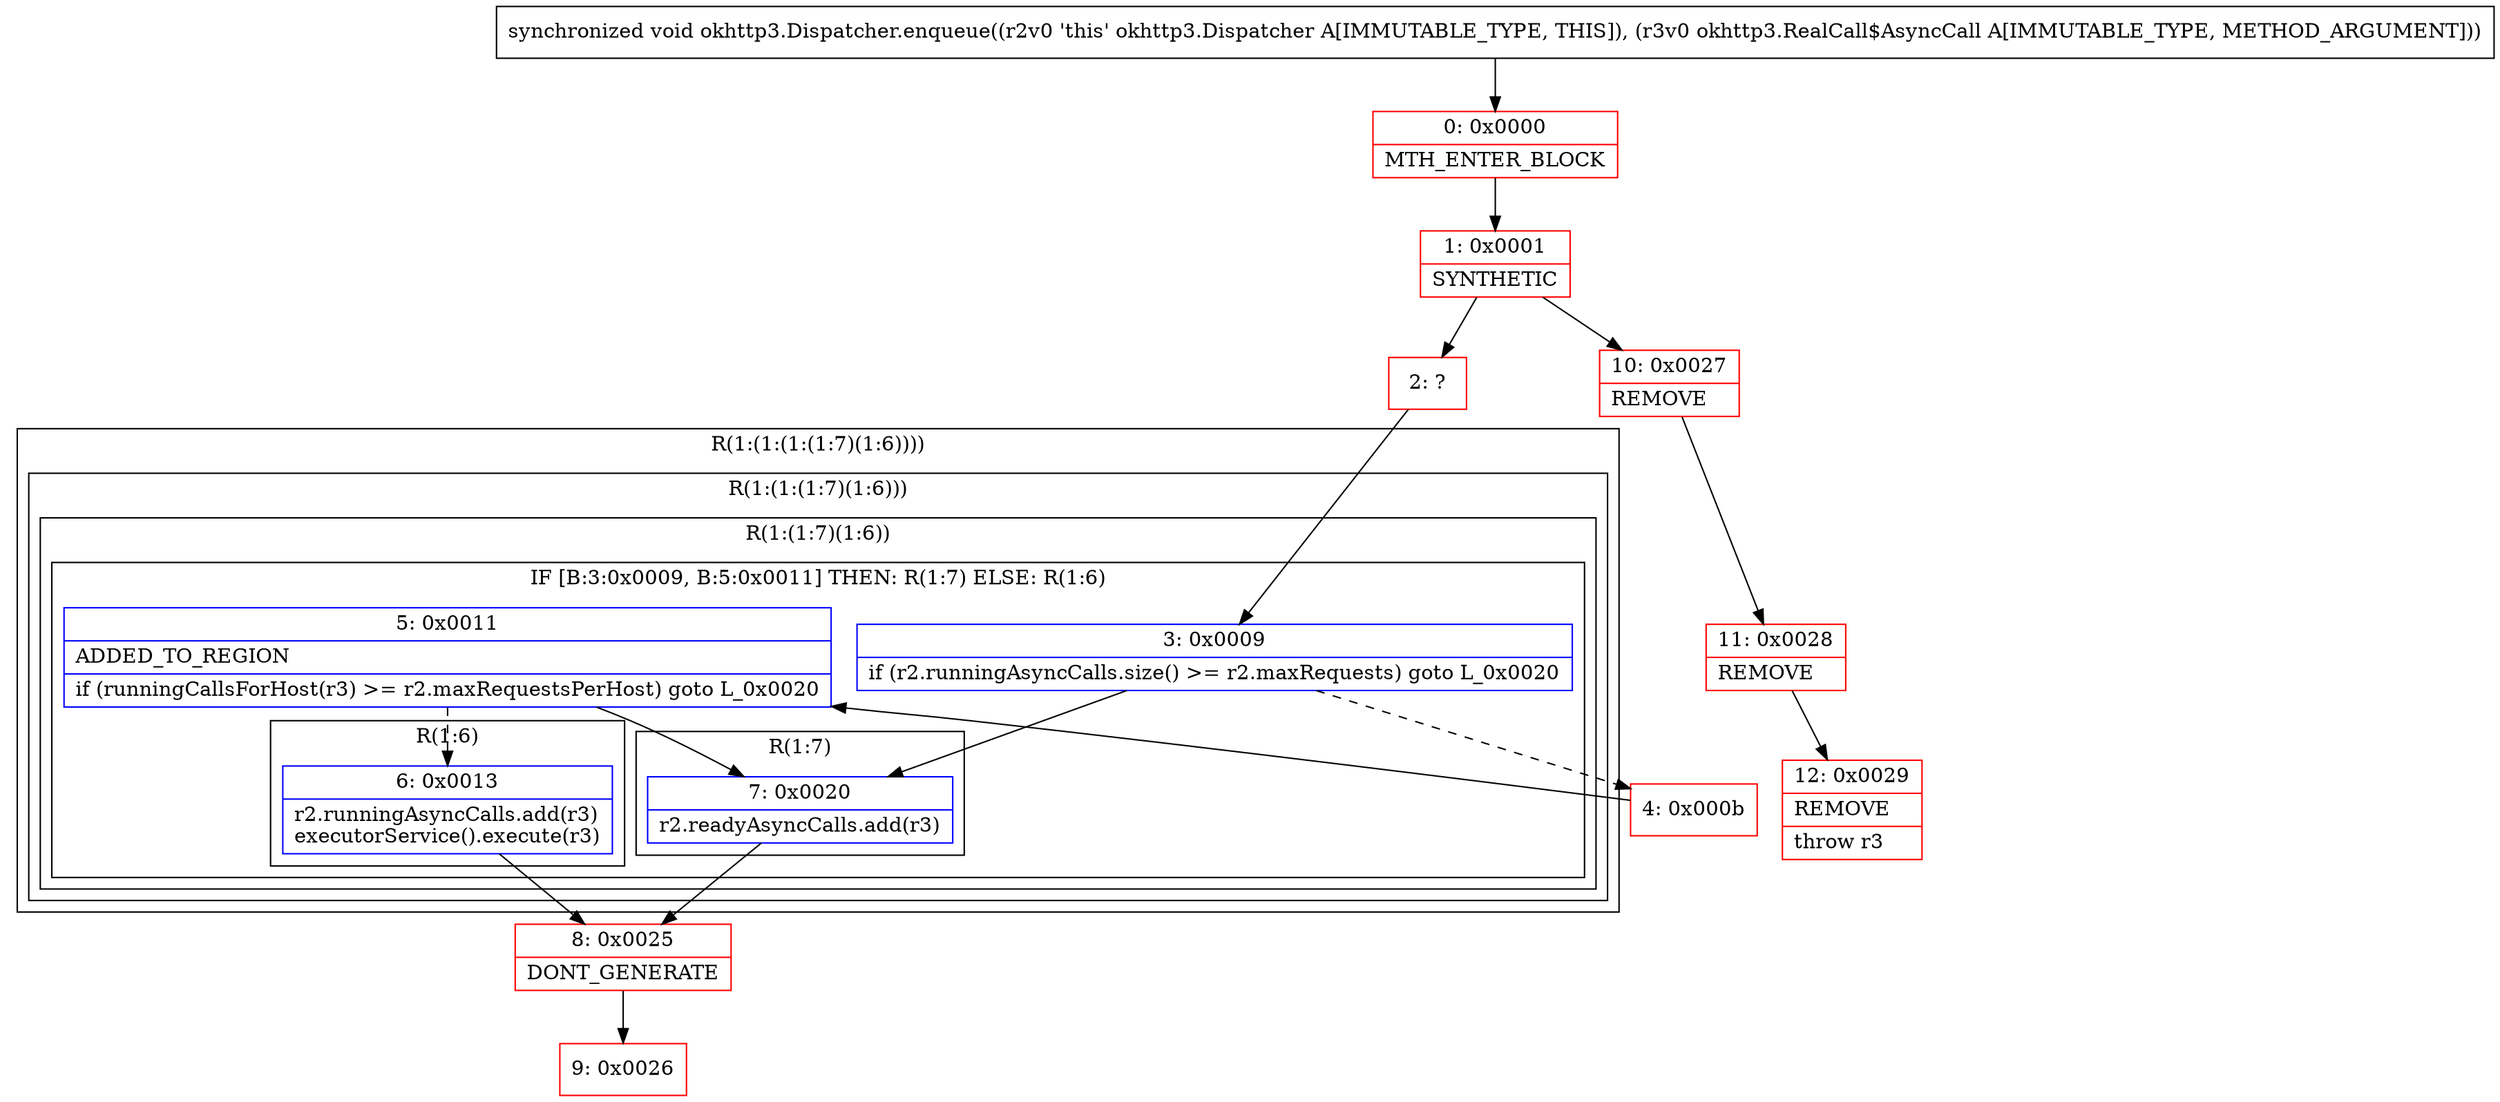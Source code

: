 digraph "CFG forokhttp3.Dispatcher.enqueue(Lokhttp3\/RealCall$AsyncCall;)V" {
subgraph cluster_Region_977013341 {
label = "R(1:(1:(1:(1:7)(1:6))))";
node [shape=record,color=blue];
subgraph cluster_Region_197208756 {
label = "R(1:(1:(1:7)(1:6)))";
node [shape=record,color=blue];
subgraph cluster_Region_821751456 {
label = "R(1:(1:7)(1:6))";
node [shape=record,color=blue];
subgraph cluster_IfRegion_1428415345 {
label = "IF [B:3:0x0009, B:5:0x0011] THEN: R(1:7) ELSE: R(1:6)";
node [shape=record,color=blue];
Node_3 [shape=record,label="{3\:\ 0x0009|if (r2.runningAsyncCalls.size() \>= r2.maxRequests) goto L_0x0020\l}"];
Node_5 [shape=record,label="{5\:\ 0x0011|ADDED_TO_REGION\l|if (runningCallsForHost(r3) \>= r2.maxRequestsPerHost) goto L_0x0020\l}"];
subgraph cluster_Region_253195626 {
label = "R(1:7)";
node [shape=record,color=blue];
Node_7 [shape=record,label="{7\:\ 0x0020|r2.readyAsyncCalls.add(r3)\l}"];
}
subgraph cluster_Region_226589366 {
label = "R(1:6)";
node [shape=record,color=blue];
Node_6 [shape=record,label="{6\:\ 0x0013|r2.runningAsyncCalls.add(r3)\lexecutorService().execute(r3)\l}"];
}
}
}
}
}
Node_0 [shape=record,color=red,label="{0\:\ 0x0000|MTH_ENTER_BLOCK\l}"];
Node_1 [shape=record,color=red,label="{1\:\ 0x0001|SYNTHETIC\l}"];
Node_2 [shape=record,color=red,label="{2\:\ ?}"];
Node_4 [shape=record,color=red,label="{4\:\ 0x000b}"];
Node_8 [shape=record,color=red,label="{8\:\ 0x0025|DONT_GENERATE\l}"];
Node_9 [shape=record,color=red,label="{9\:\ 0x0026}"];
Node_10 [shape=record,color=red,label="{10\:\ 0x0027|REMOVE\l}"];
Node_11 [shape=record,color=red,label="{11\:\ 0x0028|REMOVE\l}"];
Node_12 [shape=record,color=red,label="{12\:\ 0x0029|REMOVE\l|throw r3\l}"];
MethodNode[shape=record,label="{synchronized void okhttp3.Dispatcher.enqueue((r2v0 'this' okhttp3.Dispatcher A[IMMUTABLE_TYPE, THIS]), (r3v0 okhttp3.RealCall$AsyncCall A[IMMUTABLE_TYPE, METHOD_ARGUMENT])) }"];
MethodNode -> Node_0;
Node_3 -> Node_4[style=dashed];
Node_3 -> Node_7;
Node_5 -> Node_6[style=dashed];
Node_5 -> Node_7;
Node_7 -> Node_8;
Node_6 -> Node_8;
Node_0 -> Node_1;
Node_1 -> Node_2;
Node_1 -> Node_10;
Node_2 -> Node_3;
Node_4 -> Node_5;
Node_8 -> Node_9;
Node_10 -> Node_11;
Node_11 -> Node_12;
}

